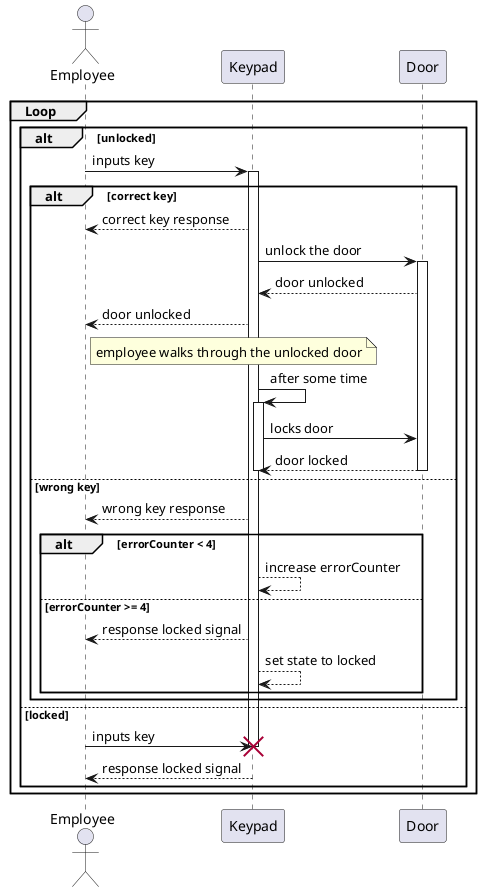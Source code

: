 /' see 
http://www.plantuml.com/plantuml/uml/dLFBRjmm33nBNy7i9QSWbvwCDaWVFRNz2C5cl8PbqI2fBlRlAy5UHJ24B50Vh8U6mvaHzFm8WWWMxEEpjQ-YZZKktieyXTMnMu1HLWg2Vr34ZVWDFLs-CjC5b2DQQroln73wkQoUheYdj3KonHL-4wtM6ESLOl3KppYafNb7mjCBd7xXTNN3gOFKCAh0ZDUCIgpJNwTO0DPiL3qnOwytdBcTmrDcAznT3Imc3XMfu0SH9_0c4FICCAGTQse96sYhpTFSgrQUAuh53qKre84KWQVnh41lTOmcVxWluUByB4aVKnpFMMTXUHUCOO14rt1vctVWtXGPX1O4dPO4RMRTZYcLvvPIEhRYWDraPN70TeS16n6Zb-IMAOnthxZ03XVil08o4t-d6BBTp_39cfhfg7WAFQCJhClsJFrX5rw-5BQsBkYAd3q5a6aCpd-iGL11D8UXLAU78O_RiCcvzvRWuG4Ex-b_j6uTcvUNZrxJBox-7m00
'/

@startuml
skinparam responseMessageBelowArrow true

	actor "Employee"

	group Loop
		alt unlocked
			"Employee" -> "Keypad": inputs key
			activate "Keypad"
			alt correct key
				"Keypad" --> "Employee": correct key response
				"Keypad" -> "Door": unlock the door
				activate "Door"
				"Door" --> "Keypad": door unlocked
				"Keypad" --> "Employee": door unlocked
				note right of "Employee"
					employee walks through the unlocked door
				end note
				"Keypad" -> "Keypad" : after some time
				activate "Keypad"
				"Keypad" -> "Door" : locks door
				"Door" --> "Keypad" : door locked
				deactivate "Keypad"
				deactivate "Door"
			else wrong key
				"Keypad" --> "Employee": wrong key response
				alt errorCounter < 4
					"Keypad" --> "Keypad" : increase errorCounter
				else errorCounter >= 4
					"Keypad" --> "Employee" : response locked signal
					"Keypad" --> "Keypad" : set state to locked
				end
			end
		else locked
			"Employee" -> "Keypad" !! : inputs key
			"Keypad" --> "Employee" : response locked signal
		end
		deactivate "Keypad"
	end
@enduml